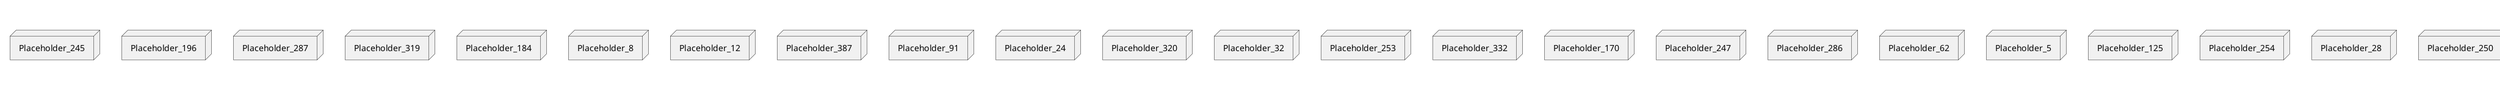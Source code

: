 @startuml
skinparam fixCircleLabelOverlapping true
node Placeholder_39 {
[aName] [[webgoat-webgoat.system#_1zfpsrtpEe6IBpe-pT1nPA]]
}
node Placeholder_245 {
[aName] [[webgoat-webgoat.system#_1zfpsrtpEe6IBpe-pT1nPA]]
}
node Placeholder_196 {
[aName] [[webgoat-webgoat.system#_1zfpsrtpEe6IBpe-pT1nPA]]
}
node Placeholder_287 {
[aName] [[webgoat-webgoat.system#_1zfpsrtpEe6IBpe-pT1nPA]]
}
node Placeholder_319 {
[aName] [[webgoat-webgoat.system#_1zfpsrtpEe6IBpe-pT1nPA]]
}
node Placeholder_184 {
[aName] [[webgoat-webgoat.system#_1zfpsrtpEe6IBpe-pT1nPA]]
}
node Placeholder_8 {
[aName] [[webgoat-webgoat.system#_1zfpsrtpEe6IBpe-pT1nPA]]
}
node Placeholder_12 {
[aName] [[webgoat-webgoat.system#_1zfpsrtpEe6IBpe-pT1nPA]]
}
node Placeholder_387 {
[aName] [[webgoat-webgoat.system#_1zfpsrtpEe6IBpe-pT1nPA]]
}
node Placeholder_91 {
[aName] [[webgoat-webgoat.system#_1zfpsrtpEe6IBpe-pT1nPA]]
}
node Placeholder_24 {
[aName] [[webgoat-webgoat.system#_1zfpsrtpEe6IBpe-pT1nPA]]
}
node Placeholder_320 {
[aName] [[webgoat-webgoat.system#_1zfpsrtpEe6IBpe-pT1nPA]]
}
node Placeholder_32 {
[aName] [[webgoat-webgoat.system#_1zfpsrtpEe6IBpe-pT1nPA]]
}
node Placeholder_253 {
[aName] [[webgoat-webgoat.system#_1zfpsrtpEe6IBpe-pT1nPA]]
}
node Placeholder_332 {
[aName] [[webgoat-webgoat.system#_1zfpsrtpEe6IBpe-pT1nPA]]
}
node Placeholder_170 {
[aName] [[webgoat-webgoat.system#_1zfpsrtpEe6IBpe-pT1nPA]]
}
node Placeholder_247 {
[aName] [[webgoat-webgoat.system#_1zfpsrtpEe6IBpe-pT1nPA]]
}
node Placeholder_286 {
[aName] [[webgoat-webgoat.system#_1zfpsrtpEe6IBpe-pT1nPA]]
}
node Placeholder_62 {
[aName] [[webgoat-webgoat.system#_1zfpsrtpEe6IBpe-pT1nPA]]
}
node Placeholder_5 {
[aName] [[webgoat-webgoat.system#_1zfpsrtpEe6IBpe-pT1nPA]]
}
node Placeholder_125 {
[aName] [[webgoat-webgoat.system#_1zfpsrtpEe6IBpe-pT1nPA]]
}
node Placeholder_254 {
[aName] [[webgoat-webgoat.system#_1zfpsrtpEe6IBpe-pT1nPA]]
}
node Placeholder_28 {
[aName] [[webgoat-webgoat.system#_1zfpsrtpEe6IBpe-pT1nPA]]
}
node Placeholder_250 {
[aName] [[webgoat-webgoat.system#_1zfpsrtpEe6IBpe-pT1nPA]]
}
node Placeholder_197 {
[aName] [[webgoat-webgoat.system#_1zfpsrtpEe6IBpe-pT1nPA]]
}
node Placeholder_384 {
[aName] [[webgoat-webgoat.system#_1zfpsrtpEe6IBpe-pT1nPA]]
}
node Placeholder_279 {
[aName] [[webgoat-webgoat.system#_1zfpsrtpEe6IBpe-pT1nPA]]
}
node Placeholder_295 {
[aName] [[webgoat-webgoat.system#_1zfpsrtpEe6IBpe-pT1nPA]]
}
node Placeholder_273 {
[aName] [[webgoat-webgoat.system#_1zfpsrtpEe6IBpe-pT1nPA]]
}
node Placeholder_10 {
[aName] [[webgoat-webgoat.system#_1zfpsrtpEe6IBpe-pT1nPA]]
}
node Placeholder_171 {
[aName] [[webgoat-webgoat.system#_1zfpsrtpEe6IBpe-pT1nPA]]
}
node Placeholder_106 {
[aName] [[webgoat-webgoat.system#_1zfpsrtpEe6IBpe-pT1nPA]]
}
node Placeholder_123 {
[aName] [[webgoat-webgoat.system#_1zfpsrtpEe6IBpe-pT1nPA]]
}
node Placeholder_239 {
[aName] [[webgoat-webgoat.system#_1zfpsrtpEe6IBpe-pT1nPA]]
}
node Placeholder_201 {
[aName] [[webgoat-webgoat.system#_1zfpsrtpEe6IBpe-pT1nPA]]
}
node Placeholder_44 {
[aName] [[webgoat-webgoat.system#_1zfpsrtpEe6IBpe-pT1nPA]]
}
node Placeholder_80 {
[aName] [[webgoat-webgoat.system#_1zfpsrtpEe6IBpe-pT1nPA]]
}
node Placeholder_322 {
[aName] [[webgoat-webgoat.system#_1zfpsrtpEe6IBpe-pT1nPA]]
}
node Placeholder_178 {
[aName] [[webgoat-webgoat.system#_1zfpsrtpEe6IBpe-pT1nPA]]
}
node Placeholder_338 {
[aName] [[webgoat-webgoat.system#_1zfpsrtpEe6IBpe-pT1nPA]]
}
node Placeholder_296 {
[aName] [[webgoat-webgoat.system#_1zfpsrtpEe6IBpe-pT1nPA]]
}
node Placeholder_114 {
[aName] [[webgoat-webgoat.system#_1zfpsrtpEe6IBpe-pT1nPA]]
}
node Placeholder_331 {
[aName] [[webgoat-webgoat.system#_1zfpsrtpEe6IBpe-pT1nPA]]
}
node Placeholder_270 {
[aName] [[webgoat-webgoat.system#_1zfpsrtpEe6IBpe-pT1nPA]]
}
node Placeholder_268 {
[aName] [[webgoat-webgoat.system#_1zfpsrtpEe6IBpe-pT1nPA]]
}
node Placeholder_390 {
[aName] [[webgoat-webgoat.system#_1zfpsrtpEe6IBpe-pT1nPA]]
}
node Placeholder_327 {
[aName] [[webgoat-webgoat.system#_1zfpsrtpEe6IBpe-pT1nPA]]
}
node Placeholder_381 {
[aName] [[webgoat-webgoat.system#_1zfpsrtpEe6IBpe-pT1nPA]]
}
node Placeholder_130 {
[aName] [[webgoat-webgoat.system#_1zfpsrtpEe6IBpe-pT1nPA]]
}
node Placeholder_73 {
[aName] [[webgoat-webgoat.system#_1zfpsrtpEe6IBpe-pT1nPA]]
}
node Placeholder_262 {
[aName] [[webgoat-webgoat.system#_1zfpsrtpEe6IBpe-pT1nPA]]
}
node Placeholder_166 {
[aName] [[webgoat-webgoat.system#_1zfpsrtpEe6IBpe-pT1nPA]]
}
node Placeholder_221 {
[aName] [[webgoat-webgoat.system#_1zfpsrtpEe6IBpe-pT1nPA]]
}
node Placeholder_258 {
[aName] [[webgoat-webgoat.system#_1zfpsrtpEe6IBpe-pT1nPA]]
}
node Placeholder_38 {
[aName] [[webgoat-webgoat.system#_1zfpsrtpEe6IBpe-pT1nPA]]
}
node Placeholder_336 {
[aName] [[webgoat-webgoat.system#_1zfpsrtpEe6IBpe-pT1nPA]]
}
node Placeholder_230 {
[aName] [[webgoat-webgoat.system#_1zfpsrtpEe6IBpe-pT1nPA]]
}
node Placeholder_229 {
[aName] [[webgoat-webgoat.system#_1zfpsrtpEe6IBpe-pT1nPA]]
}
node Placeholder_289 {
[aName] [[webgoat-webgoat.system#_1zfpsrtpEe6IBpe-pT1nPA]]
}
node Placeholder_172 {
[aName] [[webgoat-webgoat.system#_1zfpsrtpEe6IBpe-pT1nPA]]
}
node Placeholder_330 {
[aName] [[webgoat-webgoat.system#_1zfpsrtpEe6IBpe-pT1nPA]]
}
node Placeholder_36 {
[aName] [[webgoat-webgoat.system#_1zfpsrtpEe6IBpe-pT1nPA]]
}
node Placeholder_299 {
[aName] [[webgoat-webgoat.system#_1zfpsrtpEe6IBpe-pT1nPA]]
}
node Placeholder_193 {
[aName] [[webgoat-webgoat.system#_1zfpsrtpEe6IBpe-pT1nPA]]
}
node Placeholder_380 {
[aName] [[webgoat-webgoat.system#_1zfpsrtpEe6IBpe-pT1nPA]]
}
node Placeholder_149 {
[aName] [[webgoat-webgoat.system#_1zfpsrtpEe6IBpe-pT1nPA]]
}
node Placeholder_208 {
[aName] [[webgoat-webgoat.system#_1zfpsrtpEe6IBpe-pT1nPA]]
}
node Placeholder_232 {
[aName] [[webgoat-webgoat.system#_1zfpsrtpEe6IBpe-pT1nPA]]
}
node Placeholder_104 {
[aName] [[webgoat-webgoat.system#_1zfpsrtpEe6IBpe-pT1nPA]]
}
node Placeholder_144 {
[aName] [[webgoat-webgoat.system#_1zfpsrtpEe6IBpe-pT1nPA]]
}
node Placeholder_113 {
[aName] [[webgoat-webgoat.system#_1zfpsrtpEe6IBpe-pT1nPA]]
}
node Placeholder_163 {
[aName] [[webgoat-webgoat.system#_1zfpsrtpEe6IBpe-pT1nPA]]
}
node Placeholder_134 {
[aName] [[webgoat-webgoat.system#_1zfpsrtpEe6IBpe-pT1nPA]]
}
node Placeholder_119 {
[aName] [[webgoat-webgoat.system#_1zfpsrtpEe6IBpe-pT1nPA]]
}
node Placeholder_25 {
[aName] [[webgoat-webgoat.system#_1zfpsrtpEe6IBpe-pT1nPA]]
}
node Placeholder_146 {
[aName] [[webgoat-webgoat.system#_1zfpsrtpEe6IBpe-pT1nPA]]
}
node Placeholder_316 {
[aName] [[webgoat-webgoat.system#_1zfpsrtpEe6IBpe-pT1nPA]]
}
node Placeholder_298 {
[aName] [[webgoat-webgoat.system#_1zfpsrtpEe6IBpe-pT1nPA]]
}
node Placeholder_281 {
[aName] [[webgoat-webgoat.system#_1zfpsrtpEe6IBpe-pT1nPA]]
}
node Placeholder_183 {
[aName] [[webgoat-webgoat.system#_1zfpsrtpEe6IBpe-pT1nPA]]
}
node Placeholder_173 {
[aName] [[webgoat-webgoat.system#_1zfpsrtpEe6IBpe-pT1nPA]]
}
node Placeholder_388 {
[aName] [[webgoat-webgoat.system#_1zfpsrtpEe6IBpe-pT1nPA]]
}
node Placeholder_100 {
[aName] [[webgoat-webgoat.system#_1zfpsrtpEe6IBpe-pT1nPA]]
}
node Placeholder_379 {
[aName] [[webgoat-webgoat.system#_1zfpsrtpEe6IBpe-pT1nPA]]
}
node Placeholder_116 {
[aName] [[webgoat-webgoat.system#_1zfpsrtpEe6IBpe-pT1nPA]]
}
node Placeholder_213 {
[aName] [[webgoat-webgoat.system#_1zfpsrtpEe6IBpe-pT1nPA]]
}
node Placeholder_293 {
[aName] [[webgoat-webgoat.system#_1zfpsrtpEe6IBpe-pT1nPA]]
}
node Placeholder_140 {
[aName] [[webgoat-webgoat.system#_1zfpsrtpEe6IBpe-pT1nPA]]
}
node Placeholder_164 {
[aName] [[webgoat-webgoat.system#_1zfpsrtpEe6IBpe-pT1nPA]]
}
node Placeholder_278 {
[aName] [[webgoat-webgoat.system#_1zfpsrtpEe6IBpe-pT1nPA]]
}
node Placeholder_77 {
[aName] [[webgoat-webgoat.system#_1zfpsrtpEe6IBpe-pT1nPA]]
}
node Placeholder_339 {
[aName] [[webgoat-webgoat.system#_1zfpsrtpEe6IBpe-pT1nPA]]
}
node Placeholder_318 {
[aName] [[webgoat-webgoat.system#_1zfpsrtpEe6IBpe-pT1nPA]]
}
node Placeholder_309 {
[aName] [[webgoat-webgoat.system#_1zfpsrtpEe6IBpe-pT1nPA]]
}
node Placeholder_335 {
[aName] [[webgoat-webgoat.system#_1zfpsrtpEe6IBpe-pT1nPA]]
}
node Placeholder_18 {
[aName] [[webgoat-webgoat.system#_1zfpsrtpEe6IBpe-pT1nPA]]
}
node Placeholder_137 {
[aName] [[webgoat-webgoat.system#_1zfpsrtpEe6IBpe-pT1nPA]]
}
node Placeholder_257 {
[aName] [[webgoat-webgoat.system#_1zfpsrtpEe6IBpe-pT1nPA]]
}
node Placeholder_312 {
[aName] [[webgoat-webgoat.system#_1zfpsrtpEe6IBpe-pT1nPA]]
}
node Placeholder_206 {
[aName] [[webgoat-webgoat.system#_1zfpsrtpEe6IBpe-pT1nPA]]
}
node Placeholder_52 {
[aName] [[webgoat-webgoat.system#_1zfpsrtpEe6IBpe-pT1nPA]]
}
node Placeholder_243 {
[aName] [[webgoat-webgoat.system#_1zfpsrtpEe6IBpe-pT1nPA]]
}
node Placeholder_307 {
[aName] [[webgoat-webgoat.system#_1zfpsrtpEe6IBpe-pT1nPA]]
}
node Placeholder_285 {
[aName] [[webgoat-webgoat.system#_1zfpsrtpEe6IBpe-pT1nPA]]
}
node Placeholder_54 {
[aName] [[webgoat-webgoat.system#_1zfpsrtpEe6IBpe-pT1nPA]]
}
node Placeholder_174 {
[aName] [[webgoat-webgoat.system#_1zfpsrtpEe6IBpe-pT1nPA]]
}
node Placeholder_128 {
[aName] [[webgoat-webgoat.system#_1zfpsrtpEe6IBpe-pT1nPA]]
}
node Placeholder_362 {
[aName] [[webgoat-webgoat.system#_1zfpsrtpEe6IBpe-pT1nPA]]
}
node Placeholder_111 {
[aName] [[webgoat-webgoat.system#_1zfpsrtpEe6IBpe-pT1nPA]]
}
node Placeholder_303 {
[aName] [[webgoat-webgoat.system#_1zfpsrtpEe6IBpe-pT1nPA]]
}
node Placeholder_276 {
[aName] [[webgoat-webgoat.system#_1zfpsrtpEe6IBpe-pT1nPA]]
}
node Placeholder_272 {
[aName] [[webgoat-webgoat.system#_1zfpsrtpEe6IBpe-pT1nPA]]
}
node Placeholder_115 {
[aName] [[webgoat-webgoat.system#_1zfpsrtpEe6IBpe-pT1nPA]]
}
node Placeholder_190 {
[aName] [[webgoat-webgoat.system#_1zfpsrtpEe6IBpe-pT1nPA]]
}
node Placeholder_136 {
[aName] [[webgoat-webgoat.system#_1zfpsrtpEe6IBpe-pT1nPA]]
}
node Placeholder_105 {
[aName] [[webgoat-webgoat.system#_1zfpsrtpEe6IBpe-pT1nPA]]
}
node Placeholder_192 {
[aName] [[webgoat-webgoat.system#_1zfpsrtpEe6IBpe-pT1nPA]]
}
node Placeholder_225 {
[aName] [[webgoat-webgoat.system#_1zfpsrtpEe6IBpe-pT1nPA]]
}
node Placeholder_238 {
[aName] [[webgoat-webgoat.system#_1zfpsrtpEe6IBpe-pT1nPA]]
}
node Placeholder_242 {
[aName] [[webgoat-webgoat.system#_1zfpsrtpEe6IBpe-pT1nPA]]
}
node Placeholder_263 {
[aName] [[webgoat-webgoat.system#_1zfpsrtpEe6IBpe-pT1nPA]]
}
node Placeholder_60 {
[aName] [[webgoat-webgoat.system#_1zfpsrtpEe6IBpe-pT1nPA]]
}
node Placeholder_269 {
[aName] [[webgoat-webgoat.system#_1zfpsrtpEe6IBpe-pT1nPA]]
}
node Placeholder_266 {
[aName] [[webgoat-webgoat.system#_1zfpsrtpEe6IBpe-pT1nPA]]
}
node Placeholder_313 {
[aName] [[webgoat-webgoat.system#_1zfpsrtpEe6IBpe-pT1nPA]]
}
node Placeholder_81 {
[aName] [[webgoat-webgoat.system#_1zfpsrtpEe6IBpe-pT1nPA]]
}
node Placeholder_374 {
[aName] [[webgoat-webgoat.system#_1zfpsrtpEe6IBpe-pT1nPA]]
}
node Placeholder_376 {
[aName] [[webgoat-webgoat.system#_1zfpsrtpEe6IBpe-pT1nPA]]
}
node Placeholder_74 {
[aName] [[webgoat-webgoat.system#_1zfpsrtpEe6IBpe-pT1nPA]]
}
node Placeholder_297 {
[aName] [[webgoat-webgoat.system#_1zfpsrtpEe6IBpe-pT1nPA]]
}
node Placeholder_300 {
[aName] [[webgoat-webgoat.system#_1zfpsrtpEe6IBpe-pT1nPA]]
}
node Placeholder_223 {
[aName] [[webgoat-webgoat.system#_1zfpsrtpEe6IBpe-pT1nPA]]
}
node Placeholder_246 {
[aName] [[webgoat-webgoat.system#_1zfpsrtpEe6IBpe-pT1nPA]]
}
node Placeholder_264 {
[aName] [[webgoat-webgoat.system#_1zfpsrtpEe6IBpe-pT1nPA]]
}
node Placeholder_314 {
[aName] [[webgoat-webgoat.system#_1zfpsrtpEe6IBpe-pT1nPA]]
}
node Placeholder_326 {
[aName] [[webgoat-webgoat.system#_1zfpsrtpEe6IBpe-pT1nPA]]
}
node Placeholder_145 {
[aName] [[webgoat-webgoat.system#_1zfpsrtpEe6IBpe-pT1nPA]]
}
node Placeholder_86 {
[aName] [[webgoat-webgoat.system#_1zfpsrtpEe6IBpe-pT1nPA]]
}
node Placeholder_259 {
[aName] [[webgoat-webgoat.system#_1zfpsrtpEe6IBpe-pT1nPA]]
}
node Placeholder_304 {
[aName] [[webgoat-webgoat.system#_1zfpsrtpEe6IBpe-pT1nPA]]
}
node Placeholder_41 {
[aName] [[webgoat-webgoat.system#_1zfpsrtpEe6IBpe-pT1nPA]]
}
node Placeholder_311 {
[aName] [[webgoat-webgoat.system#_1zfpsrtpEe6IBpe-pT1nPA]]
}
node Placeholder_261 {
[aName] [[webgoat-webgoat.system#_1zfpsrtpEe6IBpe-pT1nPA]]
}
node Placeholder_210 {
[aName] [[webgoat-webgoat.system#_1zfpsrtpEe6IBpe-pT1nPA]]
}
node Placeholder_265 {
[aName] [[webgoat-webgoat.system#_1zfpsrtpEe6IBpe-pT1nPA]]
}
node Placeholder_207 {
[aName] [[webgoat-webgoat.system#_1zfpsrtpEe6IBpe-pT1nPA]]
}
node Placeholder_89 {
[aName] [[webgoat-webgoat.system#_1zfpsrtpEe6IBpe-pT1nPA]]
}
node Placeholder_275 {
[aName] [[webgoat-webgoat.system#_1zfpsrtpEe6IBpe-pT1nPA]]
}
node Placeholder_127 {
[aName] [[webgoat-webgoat.system#_1zfpsrtpEe6IBpe-pT1nPA]]
}
node Placeholder_50 {
[aName] [[webgoat-webgoat.system#_1zfpsrtpEe6IBpe-pT1nPA]]
}
node Placeholder_317 {
[aName] [[webgoat-webgoat.system#_1zfpsrtpEe6IBpe-pT1nPA]]
}
node Placeholder_255 {
[aName] [[webgoat-webgoat.system#_1zfpsrtpEe6IBpe-pT1nPA]]
}
node Placeholder_110 {
[aName] [[webgoat-webgoat.system#_1zfpsrtpEe6IBpe-pT1nPA]]
}
node Placeholder_290 {
[aName] [[webgoat-webgoat.system#_1zfpsrtpEe6IBpe-pT1nPA]]
}
node Placeholder_108 {
[aName] [[webgoat-webgoat.system#_1zfpsrtpEe6IBpe-pT1nPA]]
}
node Placeholder_59 {
[aName] [[webgoat-webgoat.system#_1zfpsrtpEe6IBpe-pT1nPA]]
}
node Placeholder_200 {
[aName] [[webgoat-webgoat.system#_1zfpsrtpEe6IBpe-pT1nPA]]
}
node Placeholder_288 {
[aName] [[webgoat-webgoat.system#_1zfpsrtpEe6IBpe-pT1nPA]]
}
node Placeholder_101 {
[aName] [[webgoat-webgoat.system#_1zfpsrtpEe6IBpe-pT1nPA]]
}
node Placeholder_33 {
[aName] [[webgoat-webgoat.system#_1zfpsrtpEe6IBpe-pT1nPA]]
}
node Placeholder_167 {
[aName] [[webgoat-webgoat.system#_1zfpsrtpEe6IBpe-pT1nPA]]
}
node Placeholder_152 {
[aName] [[webgoat-webgoat.system#_1zfpsrtpEe6IBpe-pT1nPA]]
}
node Placeholder_385 {
[aName] [[webgoat-webgoat.system#_1zfpsrtpEe6IBpe-pT1nPA]]
}
node Placeholder_53 {
[aName] [[webgoat-webgoat.system#_1zfpsrtpEe6IBpe-pT1nPA]]
}
node Placeholder_14 {
[aName] [[webgoat-webgoat.system#_1zfpsrtpEe6IBpe-pT1nPA]]
}
node Placeholder_55 {
[aName] [[webgoat-webgoat.system#_1zfpsrtpEe6IBpe-pT1nPA]]
}
node Placeholder_234 {
[aName] [[webgoat-webgoat.system#_1zfpsrtpEe6IBpe-pT1nPA]]
}
node Placeholder_274 {
[aName] [[webgoat-webgoat.system#_1zfpsrtpEe6IBpe-pT1nPA]]
}
node Placeholder_61 {
[aName] [[webgoat-webgoat.system#_1zfpsrtpEe6IBpe-pT1nPA]]
}
node Placeholder_46 {
[aName] [[webgoat-webgoat.system#_1zfpsrtpEe6IBpe-pT1nPA]]
}
node Placeholder_30 {
[aName] [[webgoat-webgoat.system#_1zfpsrtpEe6IBpe-pT1nPA]]
}
node Placeholder_40 {
[aName] [[webgoat-webgoat.system#_1zfpsrtpEe6IBpe-pT1nPA]]
}
node Placeholder_120 {
[aName] [[webgoat-webgoat.system#_1zfpsrtpEe6IBpe-pT1nPA]]
}
node Placeholder_186 {
[aName] [[webgoat-webgoat.system#_1zfpsrtpEe6IBpe-pT1nPA]]
}
node Placeholder_308 {
[aName] [[webgoat-webgoat.system#_1zfpsrtpEe6IBpe-pT1nPA]]
}
node Placeholder_302 {
[aName] [[webgoat-webgoat.system#_1zfpsrtpEe6IBpe-pT1nPA]]
}
node Placeholder_180 {
[aName] [[webgoat-webgoat.system#_1zfpsrtpEe6IBpe-pT1nPA]]
}
node Placeholder_292 {
[aName] [[webgoat-webgoat.system#_1zfpsrtpEe6IBpe-pT1nPA]]
}
node Placeholder_252 {
[aName] [[webgoat-webgoat.system#_1zfpsrtpEe6IBpe-pT1nPA]]
}
node Placeholder_378 {
[aName] [[webgoat-webgoat.system#_1zfpsrtpEe6IBpe-pT1nPA]]
}
node Placeholder_334 {
[aName] [[webgoat-webgoat.system#_1zfpsrtpEe6IBpe-pT1nPA]]
}
node Placeholder_1 {
[aName] [[webgoat-webgoat.system#_1zfpsrtpEe6IBpe-pT1nPA]]
}
node Placeholder_43 {
[aName] [[webgoat-webgoat.system#_1zfpsrtpEe6IBpe-pT1nPA]]
}
node Placeholder_93 {
[aName] [[webgoat-webgoat.system#_1zfpsrtpEe6IBpe-pT1nPA]]
}
node Placeholder_219 {
[aName] [[webgoat-webgoat.system#_1zfpsrtpEe6IBpe-pT1nPA]]
}
node Placeholder_168 {
[aName] [[webgoat-webgoat.system#_1zfpsrtpEe6IBpe-pT1nPA]]
}
node Placeholder_26 {
[aName] [[webgoat-webgoat.system#_1zfpsrtpEe6IBpe-pT1nPA]]
}
node Placeholder_324 {
[aName] [[webgoat-webgoat.system#_1zfpsrtpEe6IBpe-pT1nPA]]
}
node Placeholder_284 {
[aName] [[webgoat-webgoat.system#_1zfpsrtpEe6IBpe-pT1nPA]]
}
node Placeholder_310 {
[aName] [[webgoat-webgoat.system#_1zfpsrtpEe6IBpe-pT1nPA]]
}
node Placeholder_107 {
[aName] [[webgoat-webgoat.system#_1zfpsrtpEe6IBpe-pT1nPA]]
}
node Placeholder_42 {
[aName] [[webgoat-webgoat.system#_1zfpsrtpEe6IBpe-pT1nPA]]
}
node Placeholder_141 {
[aName] [[webgoat-webgoat.system#_1zfpsrtpEe6IBpe-pT1nPA]]
}
node Placeholder_382 {
[aName] [[webgoat-webgoat.system#_1zfpsrtpEe6IBpe-pT1nPA]]
}
node Placeholder_68 {
[aName] [[webgoat-webgoat.system#_1zfpsrtpEe6IBpe-pT1nPA]]
}
node Placeholder_177 {
[aName] [[webgoat-webgoat.system#_1zfpsrtpEe6IBpe-pT1nPA]]
}
node Placeholder_391 {
[aName] [[webgoat-webgoat.system#_1zfpsrtpEe6IBpe-pT1nPA]]
}
node Placeholder_323 {
[aName] [[webgoat-webgoat.system#_1zfpsrtpEe6IBpe-pT1nPA]]
}
node Placeholder_294 {
[aName] [[webgoat-webgoat.system#_1zfpsrtpEe6IBpe-pT1nPA]]
}
node Placeholder_147 {
[aName] [[webgoat-webgoat.system#_1zfpsrtpEe6IBpe-pT1nPA]]
}
node Placeholder_67 {
[aName] [[webgoat-webgoat.system#_1zfpsrtpEe6IBpe-pT1nPA]]
}
node Placeholder_329 {
[aName] [[webgoat-webgoat.system#_1zfpsrtpEe6IBpe-pT1nPA]]
}
node Placeholder_204 {
[aName] [[webgoat-webgoat.system#_1zfpsrtpEe6IBpe-pT1nPA]]
}
node Placeholder_22 {
[aName] [[webgoat-webgoat.system#_1zfpsrtpEe6IBpe-pT1nPA]]
}
node Placeholder_148 {
[aName] [[webgoat-webgoat.system#_1zfpsrtpEe6IBpe-pT1nPA]]
}
node Placeholder_3 {
[aName] [[webgoat-webgoat.system#_1zfpsrtpEe6IBpe-pT1nPA]]
}
node Placeholder_305 {
[aName] [[webgoat-webgoat.system#_1zfpsrtpEe6IBpe-pT1nPA]]
}
node Placeholder_256 {
[aName] [[webgoat-webgoat.system#_1zfpsrtpEe6IBpe-pT1nPA]]
}
node Placeholder_143 {
[aName] [[webgoat-webgoat.system#_1zfpsrtpEe6IBpe-pT1nPA]]
}
node Placeholder_189 {
[aName] [[webgoat-webgoat.system#_1zfpsrtpEe6IBpe-pT1nPA]]
}
node Placeholder_248 {
[aName] [[webgoat-webgoat.system#_1zfpsrtpEe6IBpe-pT1nPA]]
}
node Placeholder_333 {
[aName] [[webgoat-webgoat.system#_1zfpsrtpEe6IBpe-pT1nPA]]
}
node Placeholder_283 {
[aName] [[webgoat-webgoat.system#_1zfpsrtpEe6IBpe-pT1nPA]]
}
node Placeholder_191 {
[aName] [[webgoat-webgoat.system#_1zfpsrtpEe6IBpe-pT1nPA]]
}
node Placeholder_82 {
[aName] [[webgoat-webgoat.system#_1zfpsrtpEe6IBpe-pT1nPA]]
}
node Placeholder_103 {
[aName] [[webgoat-webgoat.system#_1zfpsrtpEe6IBpe-pT1nPA]]
}
node Placeholder_260 {
[aName] [[webgoat-webgoat.system#_1zfpsrtpEe6IBpe-pT1nPA]]
}
node Placeholder_237 {
[aName] [[webgoat-webgoat.system#_1zfpsrtpEe6IBpe-pT1nPA]]
}
node Placeholder_187 {
[aName] [[webgoat-webgoat.system#_1zfpsrtpEe6IBpe-pT1nPA]]
}
node Placeholder_321 {
[aName] [[webgoat-webgoat.system#_1zfpsrtpEe6IBpe-pT1nPA]]
}
node Placeholder_373 {
[aName] [[webgoat-webgoat.system#_1zfpsrtpEe6IBpe-pT1nPA]]
}
node Placeholder_47 {
[aName] [[webgoat-webgoat.system#_1zfpsrtpEe6IBpe-pT1nPA]]
}
node Placeholder_315 {
[aName] [[webgoat-webgoat.system#_1zfpsrtpEe6IBpe-pT1nPA]]
}
node Placeholder_162 {
[aName] [[webgoat-webgoat.system#_1zfpsrtpEe6IBpe-pT1nPA]]
}
node Placeholder_15 {
[aName] [[webgoat-webgoat.system#_1zfpsrtpEe6IBpe-pT1nPA]]
}
node Placeholder_241 {
[aName] [[webgoat-webgoat.system#_1zfpsrtpEe6IBpe-pT1nPA]]
}
node Placeholder_88 {
[aName] [[webgoat-webgoat.system#_1zfpsrtpEe6IBpe-pT1nPA]]
}
node Placeholder_386 {
[aName] [[webgoat-webgoat.system#_1zfpsrtpEe6IBpe-pT1nPA]]
}
node Placeholder_29 {
[aName] [[webgoat-webgoat.system#_1zfpsrtpEe6IBpe-pT1nPA]]
}
node Placeholder_271 {
[aName] [[webgoat-webgoat.system#_1zfpsrtpEe6IBpe-pT1nPA]]
}
node Placeholder_267 {
[aName] [[webgoat-webgoat.system#_1zfpsrtpEe6IBpe-pT1nPA]]
}
node Placeholder_160 {
[aName] [[webgoat-webgoat.system#_1zfpsrtpEe6IBpe-pT1nPA]]
}
node Placeholder_291 {
[aName] [[webgoat-webgoat.system#_1zfpsrtpEe6IBpe-pT1nPA]]
}
node Placeholder_4 {
[aName] [[webgoat-webgoat.system#_1zfpsrtpEe6IBpe-pT1nPA]]
}
node Placeholder_13 {
[aName] [[webgoat-webgoat.system#_1zfpsrtpEe6IBpe-pT1nPA]]
}
node Placeholder_169 {
[aName] [[webgoat-webgoat.system#_1zfpsrtpEe6IBpe-pT1nPA]]
}
node Placeholder_282 {
[aName] [[webgoat-webgoat.system#_1zfpsrtpEe6IBpe-pT1nPA]]
}
node Placeholder_280 {
[aName] [[webgoat-webgoat.system#_1zfpsrtpEe6IBpe-pT1nPA]]
}
node Placeholder_251 {
[aName] [[webgoat-webgoat.system#_1zfpsrtpEe6IBpe-pT1nPA]]
}
node Placeholder_337 {
[aName] [[webgoat-webgoat.system#_1zfpsrtpEe6IBpe-pT1nPA]]
}
node Placeholder_155 {
[aName] [[webgoat-webgoat.system#_1zfpsrtpEe6IBpe-pT1nPA]]
}
node Placeholder_76 {
[aName] [[webgoat-webgoat.system#_1zfpsrtpEe6IBpe-pT1nPA]]
}
node Placeholder_249 {
[aName] [[webgoat-webgoat.system#_1zfpsrtpEe6IBpe-pT1nPA]]
}
node Placeholder_135 {
[aName] [[webgoat-webgoat.system#_1zfpsrtpEe6IBpe-pT1nPA]]
}
node Placeholder_23 {
[aName] [[webgoat-webgoat.system#_1zfpsrtpEe6IBpe-pT1nPA]]
}
node Placeholder_277 {
[aName] [[webgoat-webgoat.system#_1zfpsrtpEe6IBpe-pT1nPA]]
}
[aName] -(0- [aName] : org_owasp_webgoat_container_session_UserSessionData Provider
[aName] -(0- [aName] : org_owasp_webgoat_container_session_WebSession Provider
[aName] -(0- [aName] : org_owasp_webgoat_container_session_UserSessionData Provider
[aName] -(0- [aName] : org_owasp_webgoat_container_session_WebSession Provider
[aName] -(0- [aName] : org_owasp_webgoat_container_users_UserRepository Provider
[aName] -(0- [aName] : org_owasp_webgoat_lessons_hijacksession_cas_HijackSessionAuthenticationProvider Provider
[aName] -(0- [aName] : org_owasp_webgoat_container_users_UserTrackerRepository Provider
[aName] -(0- [aName] : org_owasp_webgoat_container_session_UserSessionData Provider
[aName] -(0- [aName] : org_owasp_webgoat_container_session_UserSessionData Provider
[aName] -(0- [aName] : org_owasp_webgoat_container_session_UserSessionData Provider
[aName] -(0- [aName] : org_owasp_webgoat_webwolf_user_UserRepository Provider
[aName] -(0- [aName] : org_owasp_webgoat_webwolf_mailbox_MailboxRepository Provider
[aName] -(0- [aName] : org_owasp_webgoat_container_users_UserTrackerRepository Provider
[aName] -(0- [aName] : org_owasp_webgoat_container_session_WebSession Provider
[aName] -(0- [aName] : org_owasp_webgoat_container_users_UserTrackerRepository Provider
[aName] -(0- [aName] : org_owasp_webgoat_container_session_UserSessionData Provider
[aName] -(0- [aName] : org_owasp_webgoat_container_users_UserTrackerRepository Provider
[aName] -(0- [aName] : org_owasp_webgoat_container_session_UserSessionData Provider
[aName] -(0- [aName] : org_owasp_webgoat_container_session_UserSessionData Provider
[aName] -(0- [aName] : org_owasp_webgoat_lessons_csrf_ObjectMapper Provider
[aName] -(0- [aName] : org_owasp_webgoat_container_session_UserSessionData Provider
[aName] -(0- [aName] : org_owasp_webgoat_container_users_UserTrackerRepository Provider
[aName] -(0- [aName] : org_owasp_webgoat_container_session_UserSessionData Provider
[aName] -(0- [aName] : org_owasp_webgoat_lessons_passwordreset_TriedQuestions Provider
[aName] -(0- [aName] : org_owasp_webgoat_lessons_xxe_CommentsCache Provider
[aName] -(0- [aName] : org_owasp_webgoat_container_users_UserTrackerRepository Provider
[aName] -(0- [aName] : org_owasp_webgoat_container_users_UserTrackerRepository Provider
[aName] -(0- [aName] : org_owasp_webgoat_container_users_UserRepository Provider
[aName] -(0- [aName] : org_owasp_webgoat_container_session_WebSession Provider
[aName] -(0- [aName] : org_owasp_webgoat_container_session_UserSessionData Provider
[aName] -(0- [aName] : org_owasp_webgoat_container_i18n_PluginMessages Provider
[aName] -(0- [aName] : org_owasp_webgoat_lessons_xxe_CommentsCache Provider

@enduml
